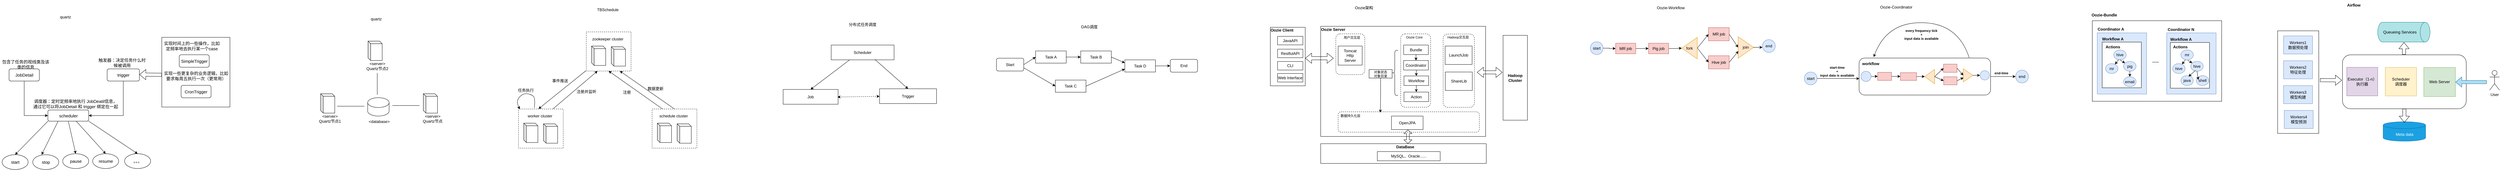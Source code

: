 <mxfile version="22.1.21" type="github">
  <diagram name="第 1 页" id="Cbjm2723TIX3uI8G1TU3">
    <mxGraphModel dx="956" dy="518" grid="0" gridSize="10" guides="1" tooltips="1" connect="1" arrows="1" fold="1" page="1" pageScale="1" pageWidth="500000" pageHeight="400000" math="0" shadow="0">
      <root>
        <mxCell id="0" />
        <mxCell id="1" parent="0" />
        <mxCell id="jXmUedsYhIrKHal5Yq8s-158" value="" style="rounded=1;whiteSpace=wrap;html=1;" vertex="1" parent="1">
          <mxGeometry x="7308" y="169.75" width="376" height="164" as="geometry" />
        </mxCell>
        <mxCell id="jXmUedsYhIrKHal5Yq8s-153" value="" style="rounded=0;whiteSpace=wrap;html=1;" vertex="1" parent="1">
          <mxGeometry x="7111" y="96.75" width="125" height="312" as="geometry" />
        </mxCell>
        <mxCell id="jXmUedsYhIrKHal5Yq8s-32" value="" style="rounded=0;whiteSpace=wrap;html=1;" vertex="1" parent="1">
          <mxGeometry x="4204" y="83" width="501" height="335" as="geometry" />
        </mxCell>
        <mxCell id="jXmUedsYhIrKHal5Yq8s-28" value="" style="rounded=0;whiteSpace=wrap;html=1;" vertex="1" parent="1">
          <mxGeometry x="4051" y="86" width="106" height="178" as="geometry" />
        </mxCell>
        <mxCell id="OXMtyyxUVlepq9rhhOlZ-22" value="" style="rounded=0;whiteSpace=wrap;html=1;fontSize=13;" parent="1" vertex="1">
          <mxGeometry x="683.5" y="116.5" width="207" height="212" as="geometry" />
        </mxCell>
        <mxCell id="OXMtyyxUVlepq9rhhOlZ-15" style="edgeStyle=orthogonalEdgeStyle;rounded=0;orthogonalLoop=1;jettySize=auto;html=1;exitX=0.5;exitY=1;exitDx=0;exitDy=0;entryX=1;entryY=0.5;entryDx=0;entryDy=0;fontSize=13;" parent="1" source="OXMtyyxUVlepq9rhhOlZ-2" target="OXMtyyxUVlepq9rhhOlZ-5" edge="1">
          <mxGeometry relative="1" as="geometry" />
        </mxCell>
        <mxCell id="OXMtyyxUVlepq9rhhOlZ-2" value="trigger" style="rounded=1;whiteSpace=wrap;html=1;fontSize=13;" parent="1" vertex="1">
          <mxGeometry x="517.5" y="212.5" width="98" height="37" as="geometry" />
        </mxCell>
        <mxCell id="OXMtyyxUVlepq9rhhOlZ-3" value="SimpleTrigger" style="rounded=1;whiteSpace=wrap;html=1;fontSize=13;" parent="1" vertex="1">
          <mxGeometry x="736.5" y="169.5" width="91" height="38" as="geometry" />
        </mxCell>
        <mxCell id="OXMtyyxUVlepq9rhhOlZ-5" value="scheduler" style="rounded=1;whiteSpace=wrap;html=1;fontSize=13;" parent="1" vertex="1">
          <mxGeometry x="337.5" y="337.5" width="124" height="34" as="geometry" />
        </mxCell>
        <mxCell id="OXMtyyxUVlepq9rhhOlZ-14" style="edgeStyle=orthogonalEdgeStyle;rounded=0;orthogonalLoop=1;jettySize=auto;html=1;exitX=0.5;exitY=1;exitDx=0;exitDy=0;entryX=0;entryY=0.5;entryDx=0;entryDy=0;fontSize=13;" parent="1" source="OXMtyyxUVlepq9rhhOlZ-6" target="OXMtyyxUVlepq9rhhOlZ-5" edge="1">
          <mxGeometry relative="1" as="geometry" />
        </mxCell>
        <mxCell id="OXMtyyxUVlepq9rhhOlZ-6" value="JobDetail" style="rounded=1;whiteSpace=wrap;html=1;fontSize=13;" parent="1" vertex="1">
          <mxGeometry x="219.5" y="212.5" width="92" height="37" as="geometry" />
        </mxCell>
        <mxCell id="OXMtyyxUVlepq9rhhOlZ-7" value="start" style="ellipse;whiteSpace=wrap;html=1;fontSize=13;" parent="1" vertex="1">
          <mxGeometry x="198.5" y="473.5" width="79" height="45" as="geometry" />
        </mxCell>
        <mxCell id="OXMtyyxUVlepq9rhhOlZ-9" value="CronTrigger" style="rounded=1;whiteSpace=wrap;html=1;fontSize=13;" parent="1" vertex="1">
          <mxGeometry x="742.13" y="262.5" width="91" height="38" as="geometry" />
        </mxCell>
        <mxCell id="OXMtyyxUVlepq9rhhOlZ-10" value="stop" style="ellipse;whiteSpace=wrap;html=1;fontSize=13;" parent="1" vertex="1">
          <mxGeometry x="291.5" y="473.5" width="79" height="45" as="geometry" />
        </mxCell>
        <mxCell id="OXMtyyxUVlepq9rhhOlZ-11" value="pause" style="ellipse;whiteSpace=wrap;html=1;fontSize=13;" parent="1" vertex="1">
          <mxGeometry x="382.5" y="470.5" width="79" height="45" as="geometry" />
        </mxCell>
        <mxCell id="OXMtyyxUVlepq9rhhOlZ-12" value="resume" style="ellipse;whiteSpace=wrap;html=1;fontSize=13;" parent="1" vertex="1">
          <mxGeometry x="473.5" y="470.5" width="79" height="45" as="geometry" />
        </mxCell>
        <mxCell id="OXMtyyxUVlepq9rhhOlZ-13" value="。。。" style="ellipse;whiteSpace=wrap;html=1;fontSize=13;" parent="1" vertex="1">
          <mxGeometry x="570.5" y="470.5" width="79" height="45" as="geometry" />
        </mxCell>
        <mxCell id="OXMtyyxUVlepq9rhhOlZ-17" value="" style="endArrow=classic;html=1;rounded=0;exitX=0;exitY=1;exitDx=0;exitDy=0;entryX=0.5;entryY=0;entryDx=0;entryDy=0;fontSize=13;" parent="1" source="OXMtyyxUVlepq9rhhOlZ-5" target="OXMtyyxUVlepq9rhhOlZ-7" edge="1">
          <mxGeometry width="50" height="50" relative="1" as="geometry">
            <mxPoint x="734.5" y="423.5" as="sourcePoint" />
            <mxPoint x="784.5" y="373.5" as="targetPoint" />
          </mxGeometry>
        </mxCell>
        <mxCell id="OXMtyyxUVlepq9rhhOlZ-18" value="" style="endArrow=classic;html=1;rounded=0;exitX=0.25;exitY=1;exitDx=0;exitDy=0;entryX=0.5;entryY=0;entryDx=0;entryDy=0;fontSize=13;" parent="1" source="OXMtyyxUVlepq9rhhOlZ-5" edge="1">
          <mxGeometry width="50" height="50" relative="1" as="geometry">
            <mxPoint x="417.5" y="371.5" as="sourcePoint" />
            <mxPoint x="318.5" y="473.5" as="targetPoint" />
          </mxGeometry>
        </mxCell>
        <mxCell id="OXMtyyxUVlepq9rhhOlZ-19" value="" style="endArrow=classic;html=1;rounded=0;exitX=0.5;exitY=1;exitDx=0;exitDy=0;entryX=0.5;entryY=0;entryDx=0;entryDy=0;fontSize=13;" parent="1" source="OXMtyyxUVlepq9rhhOlZ-5" target="OXMtyyxUVlepq9rhhOlZ-11" edge="1">
          <mxGeometry width="50" height="50" relative="1" as="geometry">
            <mxPoint x="378.5" y="381.5" as="sourcePoint" />
            <mxPoint x="328.5" y="483.5" as="targetPoint" />
          </mxGeometry>
        </mxCell>
        <mxCell id="OXMtyyxUVlepq9rhhOlZ-20" value="" style="endArrow=classic;html=1;rounded=0;exitX=0.694;exitY=1;exitDx=0;exitDy=0;entryX=0.5;entryY=0;entryDx=0;entryDy=0;exitPerimeter=0;fontSize=13;" parent="1" source="OXMtyyxUVlepq9rhhOlZ-5" target="OXMtyyxUVlepq9rhhOlZ-12" edge="1">
          <mxGeometry width="50" height="50" relative="1" as="geometry">
            <mxPoint x="409.5" y="381.5" as="sourcePoint" />
            <mxPoint x="432.5" y="480.5" as="targetPoint" />
          </mxGeometry>
        </mxCell>
        <mxCell id="OXMtyyxUVlepq9rhhOlZ-21" value="" style="endArrow=classic;html=1;rounded=0;exitX=1;exitY=1;exitDx=0;exitDy=0;entryX=0.5;entryY=0;entryDx=0;entryDy=0;fontSize=13;" parent="1" source="OXMtyyxUVlepq9rhhOlZ-5" target="OXMtyyxUVlepq9rhhOlZ-13" edge="1">
          <mxGeometry width="50" height="50" relative="1" as="geometry">
            <mxPoint x="433.5" y="381.5" as="sourcePoint" />
            <mxPoint x="523.5" y="480.5" as="targetPoint" />
          </mxGeometry>
        </mxCell>
        <mxCell id="OXMtyyxUVlepq9rhhOlZ-23" value="" style="shape=flexArrow;endArrow=classic;html=1;rounded=0;exitX=0;exitY=0.5;exitDx=0;exitDy=0;entryX=1;entryY=0.25;entryDx=0;entryDy=0;fontSize=13;" parent="1" edge="1">
          <mxGeometry width="50" height="50" relative="1" as="geometry">
            <mxPoint x="683.5" y="230.5" as="sourcePoint" />
            <mxPoint x="615.5" y="229.75" as="targetPoint" />
          </mxGeometry>
        </mxCell>
        <mxCell id="OXMtyyxUVlepq9rhhOlZ-24" value="包含了任务的视线类及该类的信息" style="text;html=1;strokeColor=none;fillColor=none;align=center;verticalAlign=middle;whiteSpace=wrap;rounded=0;fontSize=13;" parent="1" vertex="1">
          <mxGeometry x="192" y="183.5" width="155.5" height="31" as="geometry" />
        </mxCell>
        <mxCell id="OXMtyyxUVlepq9rhhOlZ-25" value="触发器：决定任务什么时候被调用" style="text;html=1;strokeColor=none;fillColor=none;align=center;verticalAlign=middle;whiteSpace=wrap;rounded=0;fontSize=13;" parent="1" vertex="1">
          <mxGeometry x="484.5" y="178.5" width="155.5" height="31" as="geometry" />
        </mxCell>
        <mxCell id="OXMtyyxUVlepq9rhhOlZ-26" value="实现时间上的一些操作，比如定频率地去执行某一个case" style="text;html=1;strokeColor=none;fillColor=none;align=center;verticalAlign=middle;whiteSpace=wrap;rounded=0;fontSize=13;" parent="1" vertex="1">
          <mxGeometry x="688.75" y="127.5" width="171.75" height="31" as="geometry" />
        </mxCell>
        <mxCell id="OXMtyyxUVlepq9rhhOlZ-27" value="实现一些更复杂的业务逻辑，比如要求每周五执行一次（更常用）" style="text;html=1;strokeColor=none;fillColor=none;align=center;verticalAlign=middle;whiteSpace=wrap;rounded=0;fontSize=13;" parent="1" vertex="1">
          <mxGeometry x="688.75" y="218.5" width="197.75" height="31" as="geometry" />
        </mxCell>
        <mxCell id="OXMtyyxUVlepq9rhhOlZ-28" value="调度器：定时定频率地执行 JobDeatil信息，通过它可以将JobDetail 和 trigger 绑定在一起" style="text;html=1;strokeColor=none;fillColor=none;align=center;verticalAlign=middle;whiteSpace=wrap;rounded=0;fontSize=13;" parent="1" vertex="1">
          <mxGeometry x="291.5" y="303.5" width="260" height="31" as="geometry" />
        </mxCell>
        <mxCell id="OXMtyyxUVlepq9rhhOlZ-29" value="" style="shape=cube;whiteSpace=wrap;html=1;boundedLbl=1;backgroundOutline=1;darkOpacity=0.05;darkOpacity2=0.1;size=8;" parent="1" vertex="1">
          <mxGeometry x="1310" y="128" width="43" height="59" as="geometry" />
        </mxCell>
        <mxCell id="OXMtyyxUVlepq9rhhOlZ-30" value="&amp;lt;server&amp;gt;&lt;br&gt;Quartz节点2" style="text;html=1;strokeColor=none;fillColor=none;align=center;verticalAlign=middle;whiteSpace=wrap;rounded=0;" parent="1" vertex="1">
          <mxGeometry x="1293" y="189" width="91" height="30" as="geometry" />
        </mxCell>
        <mxCell id="OXMtyyxUVlepq9rhhOlZ-31" value="" style="shape=cube;whiteSpace=wrap;html=1;boundedLbl=1;backgroundOutline=1;darkOpacity=0.05;darkOpacity2=0.1;size=8;" parent="1" vertex="1">
          <mxGeometry x="1166" y="288" width="43" height="59" as="geometry" />
        </mxCell>
        <mxCell id="OXMtyyxUVlepq9rhhOlZ-32" value="&amp;lt;server&amp;gt;&lt;br&gt;Quartz节点1" style="text;html=1;strokeColor=none;fillColor=none;align=center;verticalAlign=middle;whiteSpace=wrap;rounded=0;" parent="1" vertex="1">
          <mxGeometry x="1149" y="349" width="91" height="30" as="geometry" />
        </mxCell>
        <mxCell id="OXMtyyxUVlepq9rhhOlZ-33" value="" style="shape=cube;whiteSpace=wrap;html=1;boundedLbl=1;backgroundOutline=1;darkOpacity=0.05;darkOpacity2=0.1;size=8;" parent="1" vertex="1">
          <mxGeometry x="1478" y="288" width="43" height="59" as="geometry" />
        </mxCell>
        <mxCell id="OXMtyyxUVlepq9rhhOlZ-34" value="&amp;lt;server&amp;gt;&lt;br&gt;Quartz节点" style="text;html=1;strokeColor=none;fillColor=none;align=center;verticalAlign=middle;whiteSpace=wrap;rounded=0;" parent="1" vertex="1">
          <mxGeometry x="1461" y="349" width="91" height="30" as="geometry" />
        </mxCell>
        <mxCell id="OXMtyyxUVlepq9rhhOlZ-35" value="" style="shape=cylinder3;whiteSpace=wrap;html=1;boundedLbl=1;backgroundOutline=1;size=15;" parent="1" vertex="1">
          <mxGeometry x="1309" y="300" width="65" height="56" as="geometry" />
        </mxCell>
        <mxCell id="OXMtyyxUVlepq9rhhOlZ-36" value="" style="endArrow=none;html=1;rounded=0;fontStyle=1" parent="1" edge="1">
          <mxGeometry width="50" height="50" relative="1" as="geometry">
            <mxPoint x="1338" y="291" as="sourcePoint" />
            <mxPoint x="1338" y="225" as="targetPoint" />
          </mxGeometry>
        </mxCell>
        <mxCell id="OXMtyyxUVlepq9rhhOlZ-37" value="" style="endArrow=none;html=1;rounded=0;fontStyle=1" parent="1" edge="1">
          <mxGeometry width="50" height="50" relative="1" as="geometry">
            <mxPoint x="1299" y="326" as="sourcePoint" />
            <mxPoint x="1216" y="326" as="targetPoint" />
          </mxGeometry>
        </mxCell>
        <mxCell id="OXMtyyxUVlepq9rhhOlZ-39" value="" style="endArrow=none;html=1;rounded=0;fontStyle=1" parent="1" edge="1">
          <mxGeometry width="50" height="50" relative="1" as="geometry">
            <mxPoint x="1467" y="324" as="sourcePoint" />
            <mxPoint x="1384" y="324" as="targetPoint" />
          </mxGeometry>
        </mxCell>
        <mxCell id="OXMtyyxUVlepq9rhhOlZ-40" value="&amp;lt;database&amp;gt;" style="text;html=1;strokeColor=none;fillColor=none;align=center;verticalAlign=middle;whiteSpace=wrap;rounded=0;" parent="1" vertex="1">
          <mxGeometry x="1312.5" y="359" width="62" height="27" as="geometry" />
        </mxCell>
        <mxCell id="OXMtyyxUVlepq9rhhOlZ-41" value="quartz" style="text;html=1;strokeColor=none;fillColor=none;align=center;verticalAlign=middle;whiteSpace=wrap;rounded=0;" parent="1" vertex="1">
          <mxGeometry x="361" y="40" width="60" height="30" as="geometry" />
        </mxCell>
        <mxCell id="OXMtyyxUVlepq9rhhOlZ-42" value="quartz" style="text;html=1;strokeColor=none;fillColor=none;align=center;verticalAlign=middle;whiteSpace=wrap;rounded=0;" parent="1" vertex="1">
          <mxGeometry x="1305" y="46" width="60" height="30" as="geometry" />
        </mxCell>
        <mxCell id="OXMtyyxUVlepq9rhhOlZ-43" value="TBSchedule" style="text;html=1;strokeColor=none;fillColor=none;align=center;verticalAlign=middle;whiteSpace=wrap;rounded=0;" parent="1" vertex="1">
          <mxGeometry x="1995.5" y="18" width="85" height="30" as="geometry" />
        </mxCell>
        <mxCell id="OXMtyyxUVlepq9rhhOlZ-45" value="" style="rounded=0;whiteSpace=wrap;html=1;dashed=1;" parent="1" vertex="1">
          <mxGeometry x="1973" y="100" width="136" height="119" as="geometry" />
        </mxCell>
        <mxCell id="OXMtyyxUVlepq9rhhOlZ-46" value="" style="shape=cube;whiteSpace=wrap;html=1;boundedLbl=1;backgroundOutline=1;darkOpacity=0.05;darkOpacity2=0.1;size=8;" parent="1" vertex="1">
          <mxGeometry x="1989" y="143" width="43" height="59" as="geometry" />
        </mxCell>
        <mxCell id="OXMtyyxUVlepq9rhhOlZ-47" value="" style="shape=cube;whiteSpace=wrap;html=1;boundedLbl=1;backgroundOutline=1;darkOpacity=0.05;darkOpacity2=0.1;size=8;" parent="1" vertex="1">
          <mxGeometry x="2049" y="145" width="43" height="59" as="geometry" />
        </mxCell>
        <mxCell id="OXMtyyxUVlepq9rhhOlZ-48" value="zookeeper cluster" style="text;html=1;strokeColor=none;fillColor=none;align=center;verticalAlign=middle;whiteSpace=wrap;rounded=0;" parent="1" vertex="1">
          <mxGeometry x="1980.5" y="106.5" width="115" height="30" as="geometry" />
        </mxCell>
        <mxCell id="OXMtyyxUVlepq9rhhOlZ-49" value="" style="rounded=0;whiteSpace=wrap;html=1;dashed=1;" parent="1" vertex="1">
          <mxGeometry x="1767" y="334.5" width="136" height="119" as="geometry" />
        </mxCell>
        <mxCell id="OXMtyyxUVlepq9rhhOlZ-50" value="" style="shape=cube;whiteSpace=wrap;html=1;boundedLbl=1;backgroundOutline=1;darkOpacity=0.05;darkOpacity2=0.1;size=8;" parent="1" vertex="1">
          <mxGeometry x="1783" y="377.5" width="43" height="59" as="geometry" />
        </mxCell>
        <mxCell id="OXMtyyxUVlepq9rhhOlZ-51" value="" style="shape=cube;whiteSpace=wrap;html=1;boundedLbl=1;backgroundOutline=1;darkOpacity=0.05;darkOpacity2=0.1;size=8;" parent="1" vertex="1">
          <mxGeometry x="1843" y="379.5" width="43" height="59" as="geometry" />
        </mxCell>
        <mxCell id="OXMtyyxUVlepq9rhhOlZ-52" value="worker cluster" style="text;html=1;strokeColor=none;fillColor=none;align=center;verticalAlign=middle;whiteSpace=wrap;rounded=0;" parent="1" vertex="1">
          <mxGeometry x="1774.5" y="341" width="115" height="30" as="geometry" />
        </mxCell>
        <mxCell id="OXMtyyxUVlepq9rhhOlZ-53" value="" style="rounded=0;whiteSpace=wrap;html=1;dashed=1;" parent="1" vertex="1">
          <mxGeometry x="2173" y="334.5" width="136" height="119" as="geometry" />
        </mxCell>
        <mxCell id="OXMtyyxUVlepq9rhhOlZ-54" value="" style="shape=cube;whiteSpace=wrap;html=1;boundedLbl=1;backgroundOutline=1;darkOpacity=0.05;darkOpacity2=0.1;size=8;" parent="1" vertex="1">
          <mxGeometry x="2189" y="377.5" width="43" height="59" as="geometry" />
        </mxCell>
        <mxCell id="OXMtyyxUVlepq9rhhOlZ-55" value="" style="shape=cube;whiteSpace=wrap;html=1;boundedLbl=1;backgroundOutline=1;darkOpacity=0.05;darkOpacity2=0.1;size=8;" parent="1" vertex="1">
          <mxGeometry x="2249" y="379.5" width="43" height="59" as="geometry" />
        </mxCell>
        <mxCell id="OXMtyyxUVlepq9rhhOlZ-56" value="schedule cluster" style="text;html=1;strokeColor=none;fillColor=none;align=center;verticalAlign=middle;whiteSpace=wrap;rounded=0;" parent="1" vertex="1">
          <mxGeometry x="2180.5" y="341" width="115" height="30" as="geometry" />
        </mxCell>
        <mxCell id="OXMtyyxUVlepq9rhhOlZ-57" value="" style="endArrow=classic;html=1;rounded=0;entryX=0.25;entryY=1;entryDx=0;entryDy=0;" parent="1" target="OXMtyyxUVlepq9rhhOlZ-45" edge="1">
          <mxGeometry width="50" height="50" relative="1" as="geometry">
            <mxPoint x="1872" y="334" as="sourcePoint" />
            <mxPoint x="1922" y="284" as="targetPoint" />
          </mxGeometry>
        </mxCell>
        <mxCell id="OXMtyyxUVlepq9rhhOlZ-59" value="" style="endArrow=classic;html=1;rounded=0;" parent="1" edge="1">
          <mxGeometry width="50" height="50" relative="1" as="geometry">
            <mxPoint x="1972" y="218" as="sourcePoint" />
            <mxPoint x="1828" y="334" as="targetPoint" />
          </mxGeometry>
        </mxCell>
        <mxCell id="OXMtyyxUVlepq9rhhOlZ-60" value="" style="curved=1;endArrow=classic;html=1;rounded=0;" parent="1" edge="1">
          <mxGeometry width="50" height="50" relative="1" as="geometry">
            <mxPoint x="1815" y="331" as="sourcePoint" />
            <mxPoint x="1771" y="335" as="targetPoint" />
            <Array as="points">
              <mxPoint x="1819" y="301" />
              <mxPoint x="1804" y="289" />
              <mxPoint x="1780" y="287" />
              <mxPoint x="1759" y="311" />
            </Array>
          </mxGeometry>
        </mxCell>
        <mxCell id="OXMtyyxUVlepq9rhhOlZ-62" value="" style="endArrow=classic;html=1;rounded=0;entryX=0.5;entryY=1;entryDx=0;entryDy=0;" parent="1" target="OXMtyyxUVlepq9rhhOlZ-45" edge="1">
          <mxGeometry width="50" height="50" relative="1" as="geometry">
            <mxPoint x="2204" y="334" as="sourcePoint" />
            <mxPoint x="2017" y="229" as="targetPoint" />
          </mxGeometry>
        </mxCell>
        <mxCell id="OXMtyyxUVlepq9rhhOlZ-63" value="" style="endArrow=classic;html=1;rounded=0;entryX=0.75;entryY=1;entryDx=0;entryDy=0;exitX=0.5;exitY=0;exitDx=0;exitDy=0;" parent="1" source="OXMtyyxUVlepq9rhhOlZ-53" target="OXMtyyxUVlepq9rhhOlZ-45" edge="1">
          <mxGeometry width="50" height="50" relative="1" as="geometry">
            <mxPoint x="2219" y="351" as="sourcePoint" />
            <mxPoint x="2051" y="229" as="targetPoint" />
          </mxGeometry>
        </mxCell>
        <mxCell id="OXMtyyxUVlepq9rhhOlZ-65" value="任务执行" style="text;html=1;strokeColor=none;fillColor=none;align=center;verticalAlign=middle;whiteSpace=wrap;rounded=0;" parent="1" vertex="1">
          <mxGeometry x="1746" y="267" width="87" height="21" as="geometry" />
        </mxCell>
        <mxCell id="OXMtyyxUVlepq9rhhOlZ-66" value="事件推送" style="text;html=1;strokeColor=none;fillColor=none;align=center;verticalAlign=middle;whiteSpace=wrap;rounded=0;" parent="1" vertex="1">
          <mxGeometry x="1850" y="238" width="87" height="21" as="geometry" />
        </mxCell>
        <mxCell id="OXMtyyxUVlepq9rhhOlZ-67" value="注册并监听" style="text;html=1;strokeColor=none;fillColor=none;align=center;verticalAlign=middle;whiteSpace=wrap;rounded=0;" parent="1" vertex="1">
          <mxGeometry x="1930" y="271" width="87" height="21" as="geometry" />
        </mxCell>
        <mxCell id="OXMtyyxUVlepq9rhhOlZ-68" value="注册" style="text;html=1;strokeColor=none;fillColor=none;align=center;verticalAlign=middle;whiteSpace=wrap;rounded=0;" parent="1" vertex="1">
          <mxGeometry x="2053" y="273" width="87" height="21" as="geometry" />
        </mxCell>
        <mxCell id="OXMtyyxUVlepq9rhhOlZ-70" value="数据更新" style="text;html=1;strokeColor=none;fillColor=none;align=center;verticalAlign=middle;whiteSpace=wrap;rounded=0;" parent="1" vertex="1">
          <mxGeometry x="2140" y="262.5" width="87" height="21" as="geometry" />
        </mxCell>
        <mxCell id="jXmUedsYhIrKHal5Yq8s-1" value="分布式任务调度" style="text;html=1;strokeColor=none;fillColor=none;align=center;verticalAlign=middle;whiteSpace=wrap;rounded=0;" vertex="1" parent="1">
          <mxGeometry x="2761" y="63" width="103" height="30" as="geometry" />
        </mxCell>
        <mxCell id="jXmUedsYhIrKHal5Yq8s-2" value="Scheduler" style="rounded=0;whiteSpace=wrap;html=1;" vertex="1" parent="1">
          <mxGeometry x="2717" y="140" width="191" height="45" as="geometry" />
        </mxCell>
        <mxCell id="jXmUedsYhIrKHal5Yq8s-3" value="Job" style="rounded=0;whiteSpace=wrap;html=1;" vertex="1" parent="1">
          <mxGeometry x="2571" y="275" width="167" height="45" as="geometry" />
        </mxCell>
        <mxCell id="jXmUedsYhIrKHal5Yq8s-4" value="Trigger" style="rounded=0;whiteSpace=wrap;html=1;" vertex="1" parent="1">
          <mxGeometry x="2864" y="273" width="173" height="45" as="geometry" />
        </mxCell>
        <mxCell id="jXmUedsYhIrKHal5Yq8s-5" value="" style="endArrow=classic;html=1;rounded=0;entryX=0.5;entryY=0;entryDx=0;entryDy=0;" edge="1" parent="1" target="jXmUedsYhIrKHal5Yq8s-3">
          <mxGeometry width="50" height="50" relative="1" as="geometry">
            <mxPoint x="2773" y="185" as="sourcePoint" />
            <mxPoint x="2668" y="185" as="targetPoint" />
          </mxGeometry>
        </mxCell>
        <mxCell id="jXmUedsYhIrKHal5Yq8s-6" value="" style="endArrow=classic;html=1;rounded=0;entryX=0.5;entryY=0;entryDx=0;entryDy=0;" edge="1" parent="1" target="jXmUedsYhIrKHal5Yq8s-4">
          <mxGeometry width="50" height="50" relative="1" as="geometry">
            <mxPoint x="2850" y="184" as="sourcePoint" />
            <mxPoint x="2665" y="285" as="targetPoint" />
          </mxGeometry>
        </mxCell>
        <mxCell id="jXmUedsYhIrKHal5Yq8s-7" value="" style="endArrow=classic;startArrow=classic;html=1;rounded=0;dashed=1;" edge="1" parent="1">
          <mxGeometry width="50" height="50" relative="1" as="geometry">
            <mxPoint x="2736" y="298" as="sourcePoint" />
            <mxPoint x="2864" y="296" as="targetPoint" />
          </mxGeometry>
        </mxCell>
        <mxCell id="jXmUedsYhIrKHal5Yq8s-8" value="DAG调度" style="text;html=1;strokeColor=none;fillColor=none;align=center;verticalAlign=middle;whiteSpace=wrap;rounded=0;" vertex="1" parent="1">
          <mxGeometry x="3450" y="70" width="103" height="30" as="geometry" />
        </mxCell>
        <mxCell id="jXmUedsYhIrKHal5Yq8s-9" value="Start" style="rounded=1;whiteSpace=wrap;html=1;" vertex="1" parent="1">
          <mxGeometry x="3219" y="180" width="83" height="39" as="geometry" />
        </mxCell>
        <mxCell id="jXmUedsYhIrKHal5Yq8s-10" value="Task A" style="rounded=0;whiteSpace=wrap;html=1;" vertex="1" parent="1">
          <mxGeometry x="3338" y="158" width="93" height="37" as="geometry" />
        </mxCell>
        <mxCell id="jXmUedsYhIrKHal5Yq8s-11" value="Task B" style="rounded=0;whiteSpace=wrap;html=1;" vertex="1" parent="1">
          <mxGeometry x="3475" y="158" width="93" height="37" as="geometry" />
        </mxCell>
        <mxCell id="jXmUedsYhIrKHal5Yq8s-12" value="Task C" style="rounded=0;whiteSpace=wrap;html=1;" vertex="1" parent="1">
          <mxGeometry x="3398" y="246.5" width="93" height="37" as="geometry" />
        </mxCell>
        <mxCell id="jXmUedsYhIrKHal5Yq8s-13" value="Task D" style="rounded=0;whiteSpace=wrap;html=1;" vertex="1" parent="1">
          <mxGeometry x="3609" y="185" width="93" height="37" as="geometry" />
        </mxCell>
        <mxCell id="jXmUedsYhIrKHal5Yq8s-14" value="End" style="rounded=1;whiteSpace=wrap;html=1;" vertex="1" parent="1">
          <mxGeometry x="3747" y="183.5" width="83" height="39" as="geometry" />
        </mxCell>
        <mxCell id="jXmUedsYhIrKHal5Yq8s-15" value="" style="endArrow=classic;html=1;rounded=0;exitX=1;exitY=0.5;exitDx=0;exitDy=0;entryX=0;entryY=0.5;entryDx=0;entryDy=0;" edge="1" parent="1" source="jXmUedsYhIrKHal5Yq8s-9" target="jXmUedsYhIrKHal5Yq8s-10">
          <mxGeometry width="50" height="50" relative="1" as="geometry">
            <mxPoint x="3599" y="322" as="sourcePoint" />
            <mxPoint x="3649" y="272" as="targetPoint" />
          </mxGeometry>
        </mxCell>
        <mxCell id="jXmUedsYhIrKHal5Yq8s-16" value="" style="endArrow=classic;html=1;rounded=0;exitX=1;exitY=0.75;exitDx=0;exitDy=0;entryX=0;entryY=0.5;entryDx=0;entryDy=0;" edge="1" parent="1" source="jXmUedsYhIrKHal5Yq8s-9" target="jXmUedsYhIrKHal5Yq8s-12">
          <mxGeometry width="50" height="50" relative="1" as="geometry">
            <mxPoint x="3303" y="234" as="sourcePoint" />
            <mxPoint x="3348" y="187" as="targetPoint" />
          </mxGeometry>
        </mxCell>
        <mxCell id="jXmUedsYhIrKHal5Yq8s-17" value="" style="endArrow=classic;html=1;rounded=0;exitX=1;exitY=0.5;exitDx=0;exitDy=0;" edge="1" parent="1" source="jXmUedsYhIrKHal5Yq8s-10" target="jXmUedsYhIrKHal5Yq8s-11">
          <mxGeometry width="50" height="50" relative="1" as="geometry">
            <mxPoint x="3303" y="243" as="sourcePoint" />
            <mxPoint x="3408" y="275" as="targetPoint" />
          </mxGeometry>
        </mxCell>
        <mxCell id="jXmUedsYhIrKHal5Yq8s-18" value="" style="endArrow=classic;html=1;rounded=0;exitX=1;exitY=0.5;exitDx=0;exitDy=0;entryX=0;entryY=0.75;entryDx=0;entryDy=0;" edge="1" parent="1" source="jXmUedsYhIrKHal5Yq8s-12" target="jXmUedsYhIrKHal5Yq8s-13">
          <mxGeometry width="50" height="50" relative="1" as="geometry">
            <mxPoint x="3441" y="187" as="sourcePoint" />
            <mxPoint x="3485" y="187" as="targetPoint" />
          </mxGeometry>
        </mxCell>
        <mxCell id="jXmUedsYhIrKHal5Yq8s-19" value="" style="endArrow=classic;html=1;rounded=0;exitX=1;exitY=0.5;exitDx=0;exitDy=0;entryX=0;entryY=0.25;entryDx=0;entryDy=0;" edge="1" parent="1" source="jXmUedsYhIrKHal5Yq8s-11" target="jXmUedsYhIrKHal5Yq8s-13">
          <mxGeometry width="50" height="50" relative="1" as="geometry">
            <mxPoint x="3501" y="275" as="sourcePoint" />
            <mxPoint x="3621" y="242" as="targetPoint" />
          </mxGeometry>
        </mxCell>
        <mxCell id="jXmUedsYhIrKHal5Yq8s-20" value="" style="endArrow=classic;html=1;rounded=0;exitX=1;exitY=0.5;exitDx=0;exitDy=0;" edge="1" parent="1" source="jXmUedsYhIrKHal5Yq8s-13" target="jXmUedsYhIrKHal5Yq8s-14">
          <mxGeometry width="50" height="50" relative="1" as="geometry">
            <mxPoint x="3578" y="177" as="sourcePoint" />
            <mxPoint x="3621" y="223" as="targetPoint" />
          </mxGeometry>
        </mxCell>
        <mxCell id="jXmUedsYhIrKHal5Yq8s-21" value="Oozie架构" style="text;html=1;strokeColor=none;fillColor=none;align=center;verticalAlign=middle;whiteSpace=wrap;rounded=0;" vertex="1" parent="1">
          <mxGeometry x="4284" y="12" width="103" height="30" as="geometry" />
        </mxCell>
        <mxCell id="jXmUedsYhIrKHal5Yq8s-22" value="JavaAPI" style="rounded=0;whiteSpace=wrap;html=1;" vertex="1" parent="1">
          <mxGeometry x="4073" y="113.5" width="77" height="26" as="geometry" />
        </mxCell>
        <mxCell id="jXmUedsYhIrKHal5Yq8s-25" value="RestfulAPI" style="rounded=0;whiteSpace=wrap;html=1;" vertex="1" parent="1">
          <mxGeometry x="4073" y="152.5" width="77" height="26" as="geometry" />
        </mxCell>
        <mxCell id="jXmUedsYhIrKHal5Yq8s-26" value="CLI" style="rounded=0;whiteSpace=wrap;html=1;" vertex="1" parent="1">
          <mxGeometry x="4073" y="190" width="77" height="26" as="geometry" />
        </mxCell>
        <mxCell id="jXmUedsYhIrKHal5Yq8s-27" value="Web Interface" style="rounded=0;whiteSpace=wrap;html=1;" vertex="1" parent="1">
          <mxGeometry x="4073" y="226.5" width="77" height="26" as="geometry" />
        </mxCell>
        <mxCell id="jXmUedsYhIrKHal5Yq8s-29" value="Oozie Client" style="text;html=1;strokeColor=none;fillColor=none;align=center;verticalAlign=middle;whiteSpace=wrap;rounded=0;fontStyle=1" vertex="1" parent="1">
          <mxGeometry x="4050" y="83" width="73" height="23" as="geometry" />
        </mxCell>
        <mxCell id="jXmUedsYhIrKHal5Yq8s-33" value="Oozie Server" style="text;html=1;strokeColor=none;fillColor=none;align=center;verticalAlign=middle;whiteSpace=wrap;rounded=0;fontStyle=1" vertex="1" parent="1">
          <mxGeometry x="4202" y="83" width="80" height="20" as="geometry" />
        </mxCell>
        <mxCell id="jXmUedsYhIrKHal5Yq8s-34" value="" style="shape=flexArrow;endArrow=classic;startArrow=classic;html=1;rounded=0;" edge="1" parent="1">
          <mxGeometry width="100" height="100" relative="1" as="geometry">
            <mxPoint x="4157" y="180" as="sourcePoint" />
            <mxPoint x="4243" y="180" as="targetPoint" />
          </mxGeometry>
        </mxCell>
        <mxCell id="jXmUedsYhIrKHal5Yq8s-35" value="" style="rounded=1;whiteSpace=wrap;html=1;dashed=1;" vertex="1" parent="1">
          <mxGeometry x="4250" y="106" width="88" height="124" as="geometry" />
        </mxCell>
        <mxCell id="jXmUedsYhIrKHal5Yq8s-36" value="Tomcat&lt;br&gt;Http&lt;br&gt;Server" style="rounded=0;whiteSpace=wrap;html=1;" vertex="1" parent="1">
          <mxGeometry x="4257" y="143" width="73" height="58" as="geometry" />
        </mxCell>
        <mxCell id="jXmUedsYhIrKHal5Yq8s-37" value="用户交互层" style="text;html=1;strokeColor=none;fillColor=none;align=center;verticalAlign=middle;whiteSpace=wrap;rounded=0;fontSize=10;" vertex="1" parent="1">
          <mxGeometry x="4265.5" y="101.5" width="66" height="30" as="geometry" />
        </mxCell>
        <mxCell id="jXmUedsYhIrKHal5Yq8s-39" value="对象状态&lt;br style=&quot;font-size: 10px;&quot;&gt;对象目录" style="rounded=0;whiteSpace=wrap;html=1;fontSize=10;" vertex="1" parent="1">
          <mxGeometry x="4351" y="214.5" width="70" height="26" as="geometry" />
        </mxCell>
        <mxCell id="jXmUedsYhIrKHal5Yq8s-40" value="" style="rounded=1;whiteSpace=wrap;html=1;dashed=1;" vertex="1" parent="1">
          <mxGeometry x="4257" y="343" width="429" height="62" as="geometry" />
        </mxCell>
        <mxCell id="jXmUedsYhIrKHal5Yq8s-41" value="数据持久化层" style="text;html=1;strokeColor=none;fillColor=none;align=center;verticalAlign=middle;whiteSpace=wrap;rounded=0;fontSize=10;" vertex="1" parent="1">
          <mxGeometry x="4253" y="340" width="83" height="30" as="geometry" />
        </mxCell>
        <mxCell id="jXmUedsYhIrKHal5Yq8s-42" value="OpenJPA" style="rounded=0;whiteSpace=wrap;html=1;" vertex="1" parent="1">
          <mxGeometry x="4419" y="356" width="96" height="41" as="geometry" />
        </mxCell>
        <mxCell id="jXmUedsYhIrKHal5Yq8s-43" value="" style="rounded=1;whiteSpace=wrap;html=1;dashed=1;" vertex="1" parent="1">
          <mxGeometry x="4447" y="106" width="91" height="223" as="geometry" />
        </mxCell>
        <mxCell id="jXmUedsYhIrKHal5Yq8s-44" value="" style="rounded=1;whiteSpace=wrap;html=1;dashed=1;" vertex="1" parent="1">
          <mxGeometry x="4576" y="106.5" width="95" height="223" as="geometry" />
        </mxCell>
        <mxCell id="jXmUedsYhIrKHal5Yq8s-45" value="Oozie Core" style="text;html=1;strokeColor=none;fillColor=none;align=center;verticalAlign=middle;whiteSpace=wrap;rounded=0;fontSize=10;" vertex="1" parent="1">
          <mxGeometry x="4447" y="100.5" width="83" height="30" as="geometry" />
        </mxCell>
        <mxCell id="jXmUedsYhIrKHal5Yq8s-46" value="Hadoop交互层" style="text;html=1;strokeColor=none;fillColor=none;align=center;verticalAlign=middle;whiteSpace=wrap;rounded=0;fontSize=10;" vertex="1" parent="1">
          <mxGeometry x="4580" y="101" width="83" height="30" as="geometry" />
        </mxCell>
        <mxCell id="jXmUedsYhIrKHal5Yq8s-51" style="edgeStyle=orthogonalEdgeStyle;rounded=0;orthogonalLoop=1;jettySize=auto;html=1;exitX=0.5;exitY=1;exitDx=0;exitDy=0;entryX=0.5;entryY=0;entryDx=0;entryDy=0;" edge="1" parent="1" source="jXmUedsYhIrKHal5Yq8s-47" target="jXmUedsYhIrKHal5Yq8s-48">
          <mxGeometry relative="1" as="geometry" />
        </mxCell>
        <mxCell id="jXmUedsYhIrKHal5Yq8s-47" value="Bundle" style="rounded=0;whiteSpace=wrap;html=1;" vertex="1" parent="1">
          <mxGeometry x="4456" y="140" width="75" height="29" as="geometry" />
        </mxCell>
        <mxCell id="jXmUedsYhIrKHal5Yq8s-52" style="edgeStyle=orthogonalEdgeStyle;rounded=0;orthogonalLoop=1;jettySize=auto;html=1;exitX=0.5;exitY=1;exitDx=0;exitDy=0;entryX=0.5;entryY=0;entryDx=0;entryDy=0;" edge="1" parent="1" source="jXmUedsYhIrKHal5Yq8s-48" target="jXmUedsYhIrKHal5Yq8s-49">
          <mxGeometry relative="1" as="geometry" />
        </mxCell>
        <mxCell id="jXmUedsYhIrKHal5Yq8s-48" value="Coordinator" style="rounded=0;whiteSpace=wrap;html=1;" vertex="1" parent="1">
          <mxGeometry x="4456" y="187" width="75" height="29" as="geometry" />
        </mxCell>
        <mxCell id="jXmUedsYhIrKHal5Yq8s-54" style="edgeStyle=orthogonalEdgeStyle;rounded=0;orthogonalLoop=1;jettySize=auto;html=1;exitX=0.5;exitY=1;exitDx=0;exitDy=0;entryX=0.5;entryY=0;entryDx=0;entryDy=0;" edge="1" parent="1" source="jXmUedsYhIrKHal5Yq8s-49" target="jXmUedsYhIrKHal5Yq8s-50">
          <mxGeometry relative="1" as="geometry" />
        </mxCell>
        <mxCell id="jXmUedsYhIrKHal5Yq8s-49" value="Workflow" style="rounded=0;whiteSpace=wrap;html=1;" vertex="1" parent="1">
          <mxGeometry x="4457" y="234" width="75" height="29" as="geometry" />
        </mxCell>
        <mxCell id="jXmUedsYhIrKHal5Yq8s-50" value="Action" style="rounded=0;whiteSpace=wrap;html=1;" vertex="1" parent="1">
          <mxGeometry x="4457" y="283" width="75" height="29" as="geometry" />
        </mxCell>
        <mxCell id="jXmUedsYhIrKHal5Yq8s-55" value="LaunchJob" style="rounded=0;whiteSpace=wrap;html=1;" vertex="1" parent="1">
          <mxGeometry x="4582" y="143" width="82" height="56" as="geometry" />
        </mxCell>
        <mxCell id="jXmUedsYhIrKHal5Yq8s-56" value="ShareLib" style="rounded=0;whiteSpace=wrap;html=1;" vertex="1" parent="1">
          <mxGeometry x="4582.5" y="222" width="82" height="56" as="geometry" />
        </mxCell>
        <mxCell id="jXmUedsYhIrKHal5Yq8s-57" value="" style="shape=curlyBracket;whiteSpace=wrap;html=1;rounded=1;labelPosition=left;verticalLabelPosition=middle;align=right;verticalAlign=middle;" vertex="1" parent="1">
          <mxGeometry x="4419" y="156" width="20" height="137" as="geometry" />
        </mxCell>
        <mxCell id="jXmUedsYhIrKHal5Yq8s-58" style="edgeStyle=orthogonalEdgeStyle;rounded=0;orthogonalLoop=1;jettySize=auto;html=1;exitX=0.5;exitY=1;exitDx=0;exitDy=0;entryX=0.299;entryY=0.035;entryDx=0;entryDy=0;entryPerimeter=0;" edge="1" parent="1" source="jXmUedsYhIrKHal5Yq8s-39" target="jXmUedsYhIrKHal5Yq8s-40">
          <mxGeometry relative="1" as="geometry" />
        </mxCell>
        <mxCell id="jXmUedsYhIrKHal5Yq8s-59" value="" style="shape=flexArrow;endArrow=classic;startArrow=classic;html=1;rounded=0;" edge="1" parent="1">
          <mxGeometry width="100" height="100" relative="1" as="geometry">
            <mxPoint x="4679" y="223" as="sourcePoint" />
            <mxPoint x="4756" y="223" as="targetPoint" />
          </mxGeometry>
        </mxCell>
        <mxCell id="jXmUedsYhIrKHal5Yq8s-60" value="Hadoop&lt;br&gt;Cluster" style="rounded=0;whiteSpace=wrap;html=1;fontStyle=1" vertex="1" parent="1">
          <mxGeometry x="4758" y="110.5" width="74" height="258" as="geometry" />
        </mxCell>
        <mxCell id="jXmUedsYhIrKHal5Yq8s-61" value="" style="rounded=0;whiteSpace=wrap;html=1;" vertex="1" parent="1">
          <mxGeometry x="4204" y="440" width="503" height="60" as="geometry" />
        </mxCell>
        <mxCell id="jXmUedsYhIrKHal5Yq8s-63" value="" style="shape=flexArrow;endArrow=classic;startArrow=classic;html=1;rounded=0;width=8.276;endSize=3.476;startWidth=14.982;startSize=3.476;endWidth=14.982;" edge="1" parent="1">
          <mxGeometry width="100" height="100" relative="1" as="geometry">
            <mxPoint x="4469" y="440" as="sourcePoint" />
            <mxPoint x="4469" y="397.5" as="targetPoint" />
          </mxGeometry>
        </mxCell>
        <mxCell id="jXmUedsYhIrKHal5Yq8s-64" value="DataBase" style="text;html=1;strokeColor=none;fillColor=none;align=center;verticalAlign=middle;whiteSpace=wrap;rounded=0;fontStyle=1" vertex="1" parent="1">
          <mxGeometry x="4421" y="440" width="80" height="20" as="geometry" />
        </mxCell>
        <mxCell id="jXmUedsYhIrKHal5Yq8s-65" value="MySQL、Oracle......" style="rounded=0;whiteSpace=wrap;html=1;" vertex="1" parent="1">
          <mxGeometry x="4376" y="464" width="191" height="28" as="geometry" />
        </mxCell>
        <mxCell id="jXmUedsYhIrKHal5Yq8s-66" value="Oozie-Workflow" style="text;html=1;strokeColor=none;fillColor=none;align=center;verticalAlign=middle;whiteSpace=wrap;rounded=0;" vertex="1" parent="1">
          <mxGeometry x="5216" y="12" width="103" height="30" as="geometry" />
        </mxCell>
        <mxCell id="jXmUedsYhIrKHal5Yq8s-69" value="" style="edgeStyle=orthogonalEdgeStyle;rounded=0;orthogonalLoop=1;jettySize=auto;html=1;" edge="1" parent="1" source="jXmUedsYhIrKHal5Yq8s-67" target="jXmUedsYhIrKHal5Yq8s-68">
          <mxGeometry relative="1" as="geometry" />
        </mxCell>
        <mxCell id="jXmUedsYhIrKHal5Yq8s-67" value="start" style="ellipse;whiteSpace=wrap;html=1;aspect=fixed;fillColor=#dae8fc;strokeColor=#6c8ebf;" vertex="1" parent="1">
          <mxGeometry x="5023" y="130" width="39" height="39" as="geometry" />
        </mxCell>
        <mxCell id="jXmUedsYhIrKHal5Yq8s-71" style="edgeStyle=orthogonalEdgeStyle;rounded=0;orthogonalLoop=1;jettySize=auto;html=1;exitX=1;exitY=0.5;exitDx=0;exitDy=0;" edge="1" parent="1" source="jXmUedsYhIrKHal5Yq8s-68" target="jXmUedsYhIrKHal5Yq8s-70">
          <mxGeometry relative="1" as="geometry" />
        </mxCell>
        <mxCell id="jXmUedsYhIrKHal5Yq8s-68" value="MR job" style="whiteSpace=wrap;html=1;fillColor=#f8cecc;strokeColor=#b85450;" vertex="1" parent="1">
          <mxGeometry x="5100" y="134.5" width="61" height="32" as="geometry" />
        </mxCell>
        <mxCell id="jXmUedsYhIrKHal5Yq8s-73" value="" style="edgeStyle=orthogonalEdgeStyle;rounded=0;orthogonalLoop=1;jettySize=auto;html=1;" edge="1" parent="1" source="jXmUedsYhIrKHal5Yq8s-70" target="jXmUedsYhIrKHal5Yq8s-72">
          <mxGeometry relative="1" as="geometry" />
        </mxCell>
        <mxCell id="jXmUedsYhIrKHal5Yq8s-70" value="Pig job" style="whiteSpace=wrap;html=1;fillColor=#f8cecc;strokeColor=#b85450;" vertex="1" parent="1">
          <mxGeometry x="5200" y="134.5" width="61" height="32" as="geometry" />
        </mxCell>
        <mxCell id="jXmUedsYhIrKHal5Yq8s-72" value="fork" style="triangle;whiteSpace=wrap;html=1;direction=west;fillColor=#ffe6cc;strokeColor=#d79b00;" vertex="1" parent="1">
          <mxGeometry x="5301" y="116.75" width="47" height="65.5" as="geometry" />
        </mxCell>
        <mxCell id="jXmUedsYhIrKHal5Yq8s-74" value="MR job" style="whiteSpace=wrap;html=1;fillColor=#f8cecc;strokeColor=#b85450;" vertex="1" parent="1">
          <mxGeometry x="5382" y="87" width="63" height="40" as="geometry" />
        </mxCell>
        <mxCell id="jXmUedsYhIrKHal5Yq8s-77" value="Hive job" style="whiteSpace=wrap;html=1;fillColor=#f8cecc;strokeColor=#b85450;" vertex="1" parent="1">
          <mxGeometry x="5382" y="172.5" width="63" height="40" as="geometry" />
        </mxCell>
        <mxCell id="jXmUedsYhIrKHal5Yq8s-78" value="join" style="triangle;whiteSpace=wrap;html=1;direction=east;fillColor=#ffe6cc;strokeColor=#d79b00;" vertex="1" parent="1">
          <mxGeometry x="5472" y="114.5" width="47" height="65.5" as="geometry" />
        </mxCell>
        <mxCell id="jXmUedsYhIrKHal5Yq8s-79" value="end" style="ellipse;whiteSpace=wrap;html=1;aspect=fixed;fillColor=#dae8fc;strokeColor=#6c8ebf;" vertex="1" parent="1">
          <mxGeometry x="5546" y="123.5" width="39" height="39" as="geometry" />
        </mxCell>
        <mxCell id="jXmUedsYhIrKHal5Yq8s-81" value="" style="endArrow=classic;html=1;rounded=0;exitX=0;exitY=0.5;exitDx=0;exitDy=0;entryX=0;entryY=0.5;entryDx=0;entryDy=0;" edge="1" parent="1" source="jXmUedsYhIrKHal5Yq8s-72" target="jXmUedsYhIrKHal5Yq8s-74">
          <mxGeometry width="50" height="50" relative="1" as="geometry">
            <mxPoint x="5369" y="150" as="sourcePoint" />
            <mxPoint x="5419" y="100" as="targetPoint" />
          </mxGeometry>
        </mxCell>
        <mxCell id="jXmUedsYhIrKHal5Yq8s-82" value="" style="endArrow=classic;html=1;rounded=0;entryX=0;entryY=0.5;entryDx=0;entryDy=0;" edge="1" parent="1" target="jXmUedsYhIrKHal5Yq8s-77">
          <mxGeometry width="50" height="50" relative="1" as="geometry">
            <mxPoint x="5349" y="150" as="sourcePoint" />
            <mxPoint x="5392" y="117" as="targetPoint" />
          </mxGeometry>
        </mxCell>
        <mxCell id="jXmUedsYhIrKHal5Yq8s-83" value="" style="endArrow=classic;html=1;rounded=0;exitX=1;exitY=0.5;exitDx=0;exitDy=0;entryX=0;entryY=0.5;entryDx=0;entryDy=0;" edge="1" parent="1" source="jXmUedsYhIrKHal5Yq8s-74" target="jXmUedsYhIrKHal5Yq8s-78">
          <mxGeometry width="50" height="50" relative="1" as="geometry">
            <mxPoint x="5358" y="160" as="sourcePoint" />
            <mxPoint x="5392" y="117" as="targetPoint" />
          </mxGeometry>
        </mxCell>
        <mxCell id="jXmUedsYhIrKHal5Yq8s-84" value="" style="endArrow=classic;html=1;rounded=0;exitX=1;exitY=0.5;exitDx=0;exitDy=0;entryX=0.021;entryY=0.67;entryDx=0;entryDy=0;entryPerimeter=0;" edge="1" parent="1" source="jXmUedsYhIrKHal5Yq8s-77" target="jXmUedsYhIrKHal5Yq8s-78">
          <mxGeometry width="50" height="50" relative="1" as="geometry">
            <mxPoint x="5455" y="117" as="sourcePoint" />
            <mxPoint x="5482" y="157" as="targetPoint" />
          </mxGeometry>
        </mxCell>
        <mxCell id="jXmUedsYhIrKHal5Yq8s-87" value="" style="endArrow=classic;html=1;rounded=0;entryX=0;entryY=0.654;entryDx=0;entryDy=0;entryPerimeter=0;" edge="1" parent="1">
          <mxGeometry width="50" height="50" relative="1" as="geometry">
            <mxPoint x="5518" y="147" as="sourcePoint" />
            <mxPoint x="5546" y="147.006" as="targetPoint" />
          </mxGeometry>
        </mxCell>
        <mxCell id="jXmUedsYhIrKHal5Yq8s-88" value="Oozie-Coordinator" style="text;html=1;strokeColor=none;fillColor=none;align=center;verticalAlign=middle;whiteSpace=wrap;rounded=0;" vertex="1" parent="1">
          <mxGeometry x="5901" y="10" width="103" height="30" as="geometry" />
        </mxCell>
        <mxCell id="jXmUedsYhIrKHal5Yq8s-89" value="start" style="ellipse;whiteSpace=wrap;html=1;aspect=fixed;fillColor=#dae8fc;strokeColor=#6c8ebf;" vertex="1" parent="1">
          <mxGeometry x="5673" y="222" width="39" height="39" as="geometry" />
        </mxCell>
        <mxCell id="jXmUedsYhIrKHal5Yq8s-90" value="" style="rounded=1;whiteSpace=wrap;html=1;" vertex="1" parent="1">
          <mxGeometry x="5839.5" y="179.5" width="399.5" height="112.5" as="geometry" />
        </mxCell>
        <mxCell id="jXmUedsYhIrKHal5Yq8s-91" value="workflow" style="text;html=1;strokeColor=none;fillColor=none;align=center;verticalAlign=middle;whiteSpace=wrap;rounded=0;fontStyle=1" vertex="1" parent="1">
          <mxGeometry x="5845" y="182" width="60" height="30" as="geometry" />
        </mxCell>
        <mxCell id="jXmUedsYhIrKHal5Yq8s-92" value="" style="edgeStyle=orthogonalEdgeStyle;rounded=0;orthogonalLoop=1;jettySize=auto;html=1;" edge="1" parent="1" source="jXmUedsYhIrKHal5Yq8s-93" target="jXmUedsYhIrKHal5Yq8s-95">
          <mxGeometry relative="1" as="geometry" />
        </mxCell>
        <mxCell id="jXmUedsYhIrKHal5Yq8s-93" value="" style="ellipse;whiteSpace=wrap;html=1;aspect=fixed;fillColor=#dae8fc;strokeColor=#6c8ebf;" vertex="1" parent="1">
          <mxGeometry x="5845" y="219.75" width="31" height="31" as="geometry" />
        </mxCell>
        <mxCell id="jXmUedsYhIrKHal5Yq8s-94" style="edgeStyle=orthogonalEdgeStyle;rounded=0;orthogonalLoop=1;jettySize=auto;html=1;exitX=1;exitY=0.5;exitDx=0;exitDy=0;" edge="1" parent="1" source="jXmUedsYhIrKHal5Yq8s-95" target="jXmUedsYhIrKHal5Yq8s-97">
          <mxGeometry relative="1" as="geometry" />
        </mxCell>
        <mxCell id="jXmUedsYhIrKHal5Yq8s-95" value="" style="whiteSpace=wrap;html=1;fillColor=#f8cecc;strokeColor=#b85450;" vertex="1" parent="1">
          <mxGeometry x="5896" y="223" width="42" height="24.5" as="geometry" />
        </mxCell>
        <mxCell id="jXmUedsYhIrKHal5Yq8s-96" value="" style="edgeStyle=orthogonalEdgeStyle;rounded=0;orthogonalLoop=1;jettySize=auto;html=1;" edge="1" parent="1" source="jXmUedsYhIrKHal5Yq8s-97" target="jXmUedsYhIrKHal5Yq8s-98">
          <mxGeometry relative="1" as="geometry" />
        </mxCell>
        <mxCell id="jXmUedsYhIrKHal5Yq8s-97" value="" style="whiteSpace=wrap;html=1;fillColor=#f8cecc;strokeColor=#b85450;" vertex="1" parent="1">
          <mxGeometry x="5965" y="224" width="49" height="23.5" as="geometry" />
        </mxCell>
        <mxCell id="jXmUedsYhIrKHal5Yq8s-98" value="" style="triangle;whiteSpace=wrap;html=1;direction=west;fillColor=#ffe6cc;strokeColor=#d79b00;" vertex="1" parent="1">
          <mxGeometry x="6039" y="214" width="30" height="44" as="geometry" />
        </mxCell>
        <mxCell id="jXmUedsYhIrKHal5Yq8s-99" value="" style="whiteSpace=wrap;html=1;fillColor=#f8cecc;strokeColor=#b85450;" vertex="1" parent="1">
          <mxGeometry x="6096" y="198" width="41" height="25" as="geometry" />
        </mxCell>
        <mxCell id="jXmUedsYhIrKHal5Yq8s-100" value="" style="whiteSpace=wrap;html=1;fillColor=#f8cecc;strokeColor=#b85450;" vertex="1" parent="1">
          <mxGeometry x="6096.5" y="236.5" width="40.5" height="24.5" as="geometry" />
        </mxCell>
        <mxCell id="jXmUedsYhIrKHal5Yq8s-101" value="" style="triangle;whiteSpace=wrap;html=1;direction=east;fillColor=#ffe6cc;strokeColor=#d79b00;" vertex="1" parent="1">
          <mxGeometry x="6156" y="212" width="29" height="40.25" as="geometry" />
        </mxCell>
        <mxCell id="jXmUedsYhIrKHal5Yq8s-102" value="" style="ellipse;whiteSpace=wrap;html=1;aspect=fixed;fillColor=#dae8fc;strokeColor=#6c8ebf;" vertex="1" parent="1">
          <mxGeometry x="6207" y="217.87" width="28.5" height="28.5" as="geometry" />
        </mxCell>
        <mxCell id="jXmUedsYhIrKHal5Yq8s-103" value="" style="endArrow=classic;html=1;rounded=0;exitX=0;exitY=0.5;exitDx=0;exitDy=0;entryX=0;entryY=0.5;entryDx=0;entryDy=0;" edge="1" parent="1" source="jXmUedsYhIrKHal5Yq8s-98" target="jXmUedsYhIrKHal5Yq8s-99">
          <mxGeometry width="50" height="50" relative="1" as="geometry">
            <mxPoint x="6165" y="231" as="sourcePoint" />
            <mxPoint x="6215" y="181" as="targetPoint" />
          </mxGeometry>
        </mxCell>
        <mxCell id="jXmUedsYhIrKHal5Yq8s-104" value="" style="endArrow=classic;html=1;rounded=0;entryX=0;entryY=0.5;entryDx=0;entryDy=0;exitX=0;exitY=0.5;exitDx=0;exitDy=0;" edge="1" parent="1" target="jXmUedsYhIrKHal5Yq8s-100" source="jXmUedsYhIrKHal5Yq8s-98">
          <mxGeometry width="50" height="50" relative="1" as="geometry">
            <mxPoint x="6145" y="231" as="sourcePoint" />
            <mxPoint x="6188" y="198" as="targetPoint" />
          </mxGeometry>
        </mxCell>
        <mxCell id="jXmUedsYhIrKHal5Yq8s-105" value="" style="endArrow=classic;html=1;rounded=0;exitX=1;exitY=0.5;exitDx=0;exitDy=0;entryX=0;entryY=0.5;entryDx=0;entryDy=0;" edge="1" parent="1" source="jXmUedsYhIrKHal5Yq8s-99" target="jXmUedsYhIrKHal5Yq8s-101">
          <mxGeometry width="50" height="50" relative="1" as="geometry">
            <mxPoint x="6154" y="241" as="sourcePoint" />
            <mxPoint x="6188" y="198" as="targetPoint" />
          </mxGeometry>
        </mxCell>
        <mxCell id="jXmUedsYhIrKHal5Yq8s-106" value="" style="endArrow=classic;html=1;rounded=0;exitX=1;exitY=0.5;exitDx=0;exitDy=0;entryX=0.021;entryY=0.67;entryDx=0;entryDy=0;entryPerimeter=0;" edge="1" parent="1" source="jXmUedsYhIrKHal5Yq8s-100" target="jXmUedsYhIrKHal5Yq8s-101">
          <mxGeometry width="50" height="50" relative="1" as="geometry">
            <mxPoint x="6251" y="198" as="sourcePoint" />
            <mxPoint x="6278" y="238" as="targetPoint" />
          </mxGeometry>
        </mxCell>
        <mxCell id="jXmUedsYhIrKHal5Yq8s-107" value="" style="endArrow=classic;html=1;rounded=0;entryX=0;entryY=0.5;entryDx=0;entryDy=0;exitX=1;exitY=0.5;exitDx=0;exitDy=0;" edge="1" parent="1" source="jXmUedsYhIrKHal5Yq8s-101" target="jXmUedsYhIrKHal5Yq8s-102">
          <mxGeometry width="50" height="50" relative="1" as="geometry">
            <mxPoint x="6191" y="225.91" as="sourcePoint" />
            <mxPoint x="6219" y="225.916" as="targetPoint" />
          </mxGeometry>
        </mxCell>
        <mxCell id="jXmUedsYhIrKHal5Yq8s-108" value="end" style="ellipse;whiteSpace=wrap;html=1;aspect=fixed;fillColor=#dae8fc;strokeColor=#6c8ebf;" vertex="1" parent="1">
          <mxGeometry x="6315" y="216.25" width="39" height="39" as="geometry" />
        </mxCell>
        <mxCell id="jXmUedsYhIrKHal5Yq8s-109" style="edgeStyle=orthogonalEdgeStyle;rounded=0;orthogonalLoop=1;jettySize=auto;html=1;exitX=1;exitY=0.5;exitDx=0;exitDy=0;entryX=0.002;entryY=0.555;entryDx=0;entryDy=0;entryPerimeter=0;" edge="1" parent="1" source="jXmUedsYhIrKHal5Yq8s-89" target="jXmUedsYhIrKHal5Yq8s-90">
          <mxGeometry relative="1" as="geometry" />
        </mxCell>
        <mxCell id="jXmUedsYhIrKHal5Yq8s-110" style="edgeStyle=orthogonalEdgeStyle;rounded=0;orthogonalLoop=1;jettySize=auto;html=1;exitX=1;exitY=0.5;exitDx=0;exitDy=0;entryX=0;entryY=0.5;entryDx=0;entryDy=0;" edge="1" parent="1" source="jXmUedsYhIrKHal5Yq8s-90" target="jXmUedsYhIrKHal5Yq8s-108">
          <mxGeometry relative="1" as="geometry">
            <mxPoint x="6307" y="228" as="targetPoint" />
          </mxGeometry>
        </mxCell>
        <mxCell id="jXmUedsYhIrKHal5Yq8s-111" value="start-time&lt;br style=&quot;font-size: 10px;&quot;&gt;+&lt;br style=&quot;font-size: 10px;&quot;&gt;input data is available" style="text;html=1;strokeColor=none;fillColor=none;align=center;verticalAlign=middle;whiteSpace=wrap;rounded=0;fontSize=10;fontStyle=1" vertex="1" parent="1">
          <mxGeometry x="5709" y="200.5" width="128" height="38" as="geometry" />
        </mxCell>
        <mxCell id="jXmUedsYhIrKHal5Yq8s-112" value="end-time" style="text;html=1;strokeColor=none;fillColor=none;align=center;verticalAlign=middle;whiteSpace=wrap;rounded=0;fontSize=10;fontStyle=1" vertex="1" parent="1">
          <mxGeometry x="6242" y="210" width="60" height="29.5" as="geometry" />
        </mxCell>
        <mxCell id="jXmUedsYhIrKHal5Yq8s-113" value="" style="curved=1;endArrow=classic;html=1;rounded=0;" edge="1" parent="1">
          <mxGeometry width="50" height="50" relative="1" as="geometry">
            <mxPoint x="6174" y="178.5" as="sourcePoint" />
            <mxPoint x="5884" y="176.5" as="targetPoint" />
            <Array as="points">
              <mxPoint x="6140" y="74" />
              <mxPoint x="5923" y="70" />
            </Array>
          </mxGeometry>
        </mxCell>
        <mxCell id="jXmUedsYhIrKHal5Yq8s-114" value="every frequency tick&lt;br&gt;+&lt;br&gt;input data is available" style="text;html=1;strokeColor=none;fillColor=none;align=center;verticalAlign=middle;whiteSpace=wrap;rounded=0;fontSize=10;fontStyle=1" vertex="1" parent="1">
          <mxGeometry x="5965" y="89" width="128" height="38" as="geometry" />
        </mxCell>
        <mxCell id="jXmUedsYhIrKHal5Yq8s-115" value="Oozie-Bundle" style="text;html=1;strokeColor=none;fillColor=none;align=center;verticalAlign=middle;whiteSpace=wrap;rounded=0;fontStyle=1" vertex="1" parent="1">
          <mxGeometry x="6533" y="33.5" width="103" height="30" as="geometry" />
        </mxCell>
        <mxCell id="jXmUedsYhIrKHal5Yq8s-116" value="" style="rounded=0;whiteSpace=wrap;html=1;" vertex="1" parent="1">
          <mxGeometry x="6548" y="66" width="393" height="245" as="geometry" />
        </mxCell>
        <mxCell id="jXmUedsYhIrKHal5Yq8s-117" value="" style="rounded=0;whiteSpace=wrap;html=1;fillColor=#dae8fc;strokeColor=#6c8ebf;" vertex="1" parent="1">
          <mxGeometry x="6563" y="103" width="150" height="186" as="geometry" />
        </mxCell>
        <mxCell id="jXmUedsYhIrKHal5Yq8s-118" value="" style="rounded=0;whiteSpace=wrap;html=1;fillColor=#dae8fc;strokeColor=#6c8ebf;" vertex="1" parent="1">
          <mxGeometry x="6774" y="103" width="150" height="186" as="geometry" />
        </mxCell>
        <mxCell id="jXmUedsYhIrKHal5Yq8s-119" value="Coordinator A" style="text;html=1;strokeColor=none;fillColor=none;align=center;verticalAlign=middle;whiteSpace=wrap;rounded=0;fontStyle=1" vertex="1" parent="1">
          <mxGeometry x="6553" y="76.5" width="103" height="30" as="geometry" />
        </mxCell>
        <mxCell id="jXmUedsYhIrKHal5Yq8s-120" value="Coordinator N" style="text;html=1;strokeColor=none;fillColor=none;align=center;verticalAlign=middle;whiteSpace=wrap;rounded=0;fontStyle=1" vertex="1" parent="1">
          <mxGeometry x="6766" y="78" width="103" height="30" as="geometry" />
        </mxCell>
        <mxCell id="jXmUedsYhIrKHal5Yq8s-121" value="" style="rounded=0;whiteSpace=wrap;html=1;" vertex="1" parent="1">
          <mxGeometry x="6578" y="131" width="119" height="139" as="geometry" />
        </mxCell>
        <mxCell id="jXmUedsYhIrKHal5Yq8s-122" value="Workflow A" style="text;html=1;strokeColor=none;fillColor=none;align=center;verticalAlign=middle;whiteSpace=wrap;rounded=0;fontStyle=1" vertex="1" parent="1">
          <mxGeometry x="6559" y="106.5" width="103" height="30" as="geometry" />
        </mxCell>
        <mxCell id="jXmUedsYhIrKHal5Yq8s-123" value="" style="rounded=0;whiteSpace=wrap;html=1;" vertex="1" parent="1">
          <mxGeometry x="6785" y="132.25" width="119" height="139" as="geometry" />
        </mxCell>
        <mxCell id="jXmUedsYhIrKHal5Yq8s-124" value="Workflow A" style="text;html=1;strokeColor=none;fillColor=none;align=center;verticalAlign=middle;whiteSpace=wrap;rounded=0;fontStyle=1" vertex="1" parent="1">
          <mxGeometry x="6766" y="107.75" width="103" height="30" as="geometry" />
        </mxCell>
        <mxCell id="jXmUedsYhIrKHal5Yq8s-125" value="......" style="text;html=1;strokeColor=none;fillColor=none;align=center;verticalAlign=middle;whiteSpace=wrap;rounded=0;fontStyle=1" vertex="1" parent="1">
          <mxGeometry x="6710" y="174" width="60" height="30" as="geometry" />
        </mxCell>
        <mxCell id="jXmUedsYhIrKHal5Yq8s-126" value="Actions" style="text;html=1;strokeColor=none;fillColor=none;align=center;verticalAlign=middle;whiteSpace=wrap;rounded=0;fontStyle=1" vertex="1" parent="1">
          <mxGeometry x="6559" y="131" width="103" height="30" as="geometry" />
        </mxCell>
        <mxCell id="jXmUedsYhIrKHal5Yq8s-127" value="Actions" style="text;html=1;strokeColor=none;fillColor=none;align=center;verticalAlign=middle;whiteSpace=wrap;rounded=0;fontStyle=1" vertex="1" parent="1">
          <mxGeometry x="6764" y="130.5" width="103" height="30" as="geometry" />
        </mxCell>
        <mxCell id="jXmUedsYhIrKHal5Yq8s-128" value="hive" style="ellipse;whiteSpace=wrap;html=1;fillColor=#dae8fc;strokeColor=#6c8ebf;" vertex="1" parent="1">
          <mxGeometry x="6613" y="155" width="38" height="30" as="geometry" />
        </mxCell>
        <mxCell id="jXmUedsYhIrKHal5Yq8s-129" value="mr" style="ellipse;whiteSpace=wrap;html=1;fillColor=#dae8fc;strokeColor=#6c8ebf;" vertex="1" parent="1">
          <mxGeometry x="6588" y="196.5" width="38" height="30" as="geometry" />
        </mxCell>
        <mxCell id="jXmUedsYhIrKHal5Yq8s-130" value="pig" style="ellipse;whiteSpace=wrap;html=1;fillColor=#dae8fc;strokeColor=#6c8ebf;" vertex="1" parent="1">
          <mxGeometry x="6643" y="189.5" width="38" height="30" as="geometry" />
        </mxCell>
        <mxCell id="jXmUedsYhIrKHal5Yq8s-131" value="email" style="ellipse;whiteSpace=wrap;html=1;fillColor=#dae8fc;strokeColor=#6c8ebf;" vertex="1" parent="1">
          <mxGeometry x="6643" y="236.5" width="38" height="30" as="geometry" />
        </mxCell>
        <mxCell id="jXmUedsYhIrKHal5Yq8s-133" value="mr" style="ellipse;whiteSpace=wrap;html=1;fillColor=#dae8fc;strokeColor=#6c8ebf;" vertex="1" parent="1">
          <mxGeometry x="6817" y="155" width="38" height="30" as="geometry" />
        </mxCell>
        <mxCell id="jXmUedsYhIrKHal5Yq8s-134" value="hive" style="ellipse;whiteSpace=wrap;html=1;fillColor=#dae8fc;strokeColor=#6c8ebf;" vertex="1" parent="1">
          <mxGeometry x="6792" y="196.5" width="38" height="30" as="geometry" />
        </mxCell>
        <mxCell id="jXmUedsYhIrKHal5Yq8s-135" value="hive" style="ellipse;whiteSpace=wrap;html=1;fillColor=#dae8fc;strokeColor=#6c8ebf;" vertex="1" parent="1">
          <mxGeometry x="6847" y="189.5" width="38" height="30" as="geometry" />
        </mxCell>
        <mxCell id="jXmUedsYhIrKHal5Yq8s-136" value="shell" style="ellipse;whiteSpace=wrap;html=1;fillColor=#dae8fc;strokeColor=#6c8ebf;" vertex="1" parent="1">
          <mxGeometry x="6864" y="233" width="38" height="30" as="geometry" />
        </mxCell>
        <mxCell id="jXmUedsYhIrKHal5Yq8s-137" value="java" style="ellipse;whiteSpace=wrap;html=1;fillColor=#dae8fc;strokeColor=#6c8ebf;" vertex="1" parent="1">
          <mxGeometry x="6817" y="233" width="38" height="30" as="geometry" />
        </mxCell>
        <mxCell id="jXmUedsYhIrKHal5Yq8s-138" value="" style="endArrow=classic;html=1;rounded=0;exitX=0.398;exitY=0.969;exitDx=0;exitDy=0;exitPerimeter=0;" edge="1" parent="1" source="jXmUedsYhIrKHal5Yq8s-128" target="jXmUedsYhIrKHal5Yq8s-129">
          <mxGeometry width="50" height="50" relative="1" as="geometry">
            <mxPoint x="6427" y="228" as="sourcePoint" />
            <mxPoint x="6477" y="178" as="targetPoint" />
          </mxGeometry>
        </mxCell>
        <mxCell id="jXmUedsYhIrKHal5Yq8s-139" value="" style="endArrow=classic;html=1;rounded=0;exitX=0.5;exitY=1;exitDx=0;exitDy=0;" edge="1" parent="1" source="jXmUedsYhIrKHal5Yq8s-128" target="jXmUedsYhIrKHal5Yq8s-130">
          <mxGeometry width="50" height="50" relative="1" as="geometry">
            <mxPoint x="6638" y="194" as="sourcePoint" />
            <mxPoint x="6627" y="209" as="targetPoint" />
          </mxGeometry>
        </mxCell>
        <mxCell id="jXmUedsYhIrKHal5Yq8s-142" value="" style="endArrow=classic;html=1;rounded=0;exitX=0.5;exitY=1;exitDx=0;exitDy=0;" edge="1" parent="1" source="jXmUedsYhIrKHal5Yq8s-130" target="jXmUedsYhIrKHal5Yq8s-131">
          <mxGeometry width="50" height="50" relative="1" as="geometry">
            <mxPoint x="6661" y="235" as="sourcePoint" />
            <mxPoint x="6711" y="185" as="targetPoint" />
          </mxGeometry>
        </mxCell>
        <mxCell id="jXmUedsYhIrKHal5Yq8s-143" value="" style="endArrow=classic;html=1;rounded=0;" edge="1" parent="1" target="jXmUedsYhIrKHal5Yq8s-135">
          <mxGeometry width="50" height="50" relative="1" as="geometry">
            <mxPoint x="6838" y="186" as="sourcePoint" />
            <mxPoint x="6888" y="136" as="targetPoint" />
          </mxGeometry>
        </mxCell>
        <mxCell id="jXmUedsYhIrKHal5Yq8s-144" value="" style="endArrow=classic;html=1;rounded=0;exitX=0.366;exitY=0.992;exitDx=0;exitDy=0;exitPerimeter=0;" edge="1" parent="1" source="jXmUedsYhIrKHal5Yq8s-133" target="jXmUedsYhIrKHal5Yq8s-134">
          <mxGeometry width="50" height="50" relative="1" as="geometry">
            <mxPoint x="6848" y="196" as="sourcePoint" />
            <mxPoint x="6861" y="205" as="targetPoint" />
          </mxGeometry>
        </mxCell>
        <mxCell id="jXmUedsYhIrKHal5Yq8s-145" value="" style="endArrow=classic;html=1;rounded=0;exitX=0.375;exitY=0.922;exitDx=0;exitDy=0;exitPerimeter=0;entryX=0.62;entryY=0.093;entryDx=0;entryDy=0;entryPerimeter=0;" edge="1" parent="1" source="jXmUedsYhIrKHal5Yq8s-135" target="jXmUedsYhIrKHal5Yq8s-137">
          <mxGeometry width="50" height="50" relative="1" as="geometry">
            <mxPoint x="6841" y="195" as="sourcePoint" />
            <mxPoint x="6831" y="209" as="targetPoint" />
          </mxGeometry>
        </mxCell>
        <mxCell id="jXmUedsYhIrKHal5Yq8s-146" value="" style="endArrow=classic;html=1;rounded=0;exitX=0.5;exitY=1;exitDx=0;exitDy=0;entryX=0.158;entryY=0.433;entryDx=0;entryDy=0;entryPerimeter=0;" edge="1" parent="1" source="jXmUedsYhIrKHal5Yq8s-135" target="jXmUedsYhIrKHal5Yq8s-136">
          <mxGeometry width="50" height="50" relative="1" as="geometry">
            <mxPoint x="6871" y="227" as="sourcePoint" />
            <mxPoint x="6851" y="246" as="targetPoint" />
          </mxGeometry>
        </mxCell>
        <mxCell id="jXmUedsYhIrKHal5Yq8s-148" value="Airflow" style="text;html=1;strokeColor=none;fillColor=none;align=center;verticalAlign=middle;whiteSpace=wrap;rounded=0;fontStyle=1" vertex="1" parent="1">
          <mxGeometry x="7291" y="3.5" width="103" height="30" as="geometry" />
        </mxCell>
        <mxCell id="jXmUedsYhIrKHal5Yq8s-149" value="Workers1&lt;br&gt;数据预处理" style="rounded=0;whiteSpace=wrap;html=1;fontStyle=0;fillColor=#dae8fc;strokeColor=#6c8ebf;" vertex="1" parent="1">
          <mxGeometry x="7129" y="112.25" width="88" height="55" as="geometry" />
        </mxCell>
        <mxCell id="jXmUedsYhIrKHal5Yq8s-150" value="Workers2&lt;br style=&quot;border-color: var(--border-color);&quot;&gt;特征处理" style="rounded=0;whiteSpace=wrap;html=1;fillColor=#dae8fc;strokeColor=#6c8ebf;" vertex="1" parent="1">
          <mxGeometry x="7129" y="187.75" width="88" height="55" as="geometry" />
        </mxCell>
        <mxCell id="jXmUedsYhIrKHal5Yq8s-151" value="Workers3&lt;br style=&quot;border-color: var(--border-color);&quot;&gt;模型构建" style="rounded=0;whiteSpace=wrap;html=1;fillColor=#dae8fc;strokeColor=#6c8ebf;" vertex="1" parent="1">
          <mxGeometry x="7129" y="263.25" width="88" height="55" as="geometry" />
        </mxCell>
        <mxCell id="jXmUedsYhIrKHal5Yq8s-152" value="Workers4&lt;br style=&quot;border-color: var(--border-color);&quot;&gt;模型预测" style="rounded=0;whiteSpace=wrap;html=1;fillColor=#dae8fc;strokeColor=#6c8ebf;" vertex="1" parent="1">
          <mxGeometry x="7131" y="338.75" width="88" height="55" as="geometry" />
        </mxCell>
        <mxCell id="jXmUedsYhIrKHal5Yq8s-154" value="" style="shape=flexArrow;endArrow=classic;html=1;rounded=0;exitX=0.985;exitY=0.483;exitDx=0;exitDy=0;exitPerimeter=0;" edge="1" parent="1">
          <mxGeometry width="50" height="50" relative="1" as="geometry">
            <mxPoint x="7240" y="246.746" as="sourcePoint" />
            <mxPoint x="7306.01" y="247.05" as="targetPoint" />
          </mxGeometry>
        </mxCell>
        <mxCell id="jXmUedsYhIrKHal5Yq8s-155" value="Executor（1-n）&lt;br&gt;执行器" style="rounded=0;whiteSpace=wrap;html=1;fillColor=#e1d5e7;strokeColor=#9673a6;" vertex="1" parent="1">
          <mxGeometry x="7321" y="207.75" width="94" height="86.75" as="geometry" />
        </mxCell>
        <mxCell id="jXmUedsYhIrKHal5Yq8s-156" value="Scheduler&lt;br&gt;调度器" style="rounded=0;whiteSpace=wrap;html=1;fillColor=#fff2cc;strokeColor=#d6b656;" vertex="1" parent="1">
          <mxGeometry x="7438" y="208" width="95" height="86.75" as="geometry" />
        </mxCell>
        <mxCell id="jXmUedsYhIrKHal5Yq8s-157" value="Web Server" style="rounded=0;whiteSpace=wrap;html=1;fillColor=#d5e8d4;strokeColor=#82b366;" vertex="1" parent="1">
          <mxGeometry x="7555" y="208.25" width="96" height="88.37" as="geometry" />
        </mxCell>
        <mxCell id="jXmUedsYhIrKHal5Yq8s-159" value="Meta data" style="shape=cylinder3;whiteSpace=wrap;html=1;boundedLbl=1;backgroundOutline=1;size=10.379;fillColor=#1ba1e2;fontColor=#ffffff;strokeColor=#006EAF;" vertex="1" parent="1">
          <mxGeometry x="7431.5" y="373.25" width="129" height="59" as="geometry" />
        </mxCell>
        <mxCell id="jXmUedsYhIrKHal5Yq8s-161" value="Queueing Services" style="shape=cylinder3;whiteSpace=wrap;html=1;boundedLbl=1;backgroundOutline=1;size=15;direction=south;fillColor=#b0e3e6;strokeColor=#0e8088;" vertex="1" parent="1">
          <mxGeometry x="7415" y="70.75" width="159" height="60" as="geometry" />
        </mxCell>
        <mxCell id="jXmUedsYhIrKHal5Yq8s-162" value="User" style="shape=umlActor;verticalLabelPosition=bottom;verticalAlign=top;html=1;outlineConnect=0;" vertex="1" parent="1">
          <mxGeometry x="7755" y="217.25" width="30" height="60" as="geometry" />
        </mxCell>
        <mxCell id="jXmUedsYhIrKHal5Yq8s-163" value="" style="shape=flexArrow;endArrow=classic;html=1;rounded=0;fillColor=#b1ddf0;strokeColor=#10739e;" edge="1" parent="1" target="jXmUedsYhIrKHal5Yq8s-157">
          <mxGeometry width="50" height="50" relative="1" as="geometry">
            <mxPoint x="7746" y="252.75" as="sourcePoint" />
            <mxPoint x="7740" y="198.75" as="targetPoint" />
          </mxGeometry>
        </mxCell>
        <mxCell id="jXmUedsYhIrKHal5Yq8s-166" value="" style="shape=flexArrow;endArrow=classic;html=1;rounded=0;" edge="1" parent="1">
          <mxGeometry width="50" height="50" relative="1" as="geometry">
            <mxPoint x="7495" y="169" as="sourcePoint" />
            <mxPoint x="7494.723" y="131.75" as="targetPoint" />
          </mxGeometry>
        </mxCell>
        <mxCell id="jXmUedsYhIrKHal5Yq8s-168" value="" style="shape=flexArrow;endArrow=classic;html=1;rounded=0;exitX=0.5;exitY=1;exitDx=0;exitDy=0;" edge="1" parent="1" source="jXmUedsYhIrKHal5Yq8s-158">
          <mxGeometry width="50" height="50" relative="1" as="geometry">
            <mxPoint x="7756" y="262.75" as="sourcePoint" />
            <mxPoint x="7496" y="375.75" as="targetPoint" />
          </mxGeometry>
        </mxCell>
      </root>
    </mxGraphModel>
  </diagram>
</mxfile>
